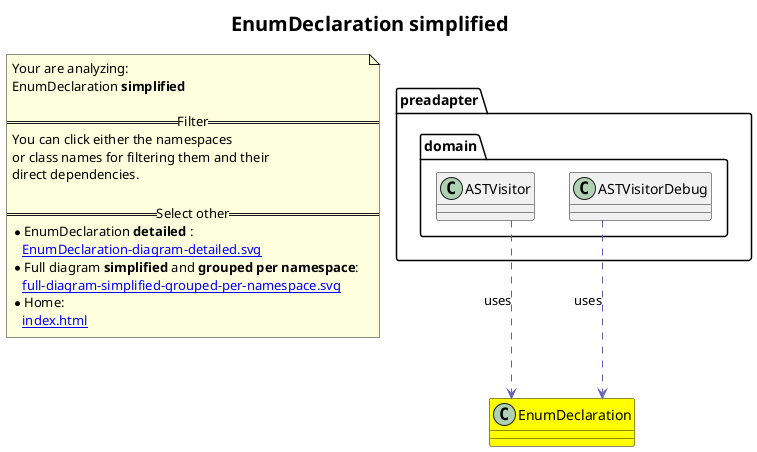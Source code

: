 @startuml
skinparam linetype ortho
title <size:20>EnumDeclaration **simplified** </size>
note "Your are analyzing:\nEnumDeclaration **simplified** \n\n==Filter==\nYou can click either the namespaces \nor class names for filtering them and their\ndirect dependencies.\n\n==Select other==\n* EnumDeclaration **detailed** :\n   [[EnumDeclaration-diagram-detailed.svg]]\n* Full diagram **simplified** and **grouped per namespace**:\n   [[full-diagram-simplified-grouped-per-namespace.svg]]\n* Home:\n   [[index.html]]" as FloatingNote
class EnumDeclaration [[EnumDeclaration-diagram-simplified.svg]] #yellow {
}
  class preadapter.domain.ASTVisitorDebug [[preadapter.domain.ASTVisitorDebug-diagram-simplified.svg]]  {
  }
  class preadapter.domain.ASTVisitor [[preadapter.domain.ASTVisitor-diagram-simplified.svg]]  {
  }
 ' *************************************** 
 ' *************************************** 
 ' *************************************** 
' Class relations extracted from namespace:
' 
' Class relations extracted from namespace:
' preadapter.domain
preadapter.domain.ASTVisitorDebug .[#6060BB].> EnumDeclaration  : uses 
preadapter.domain.ASTVisitor .[#6060BB].> EnumDeclaration  : uses 
@enduml